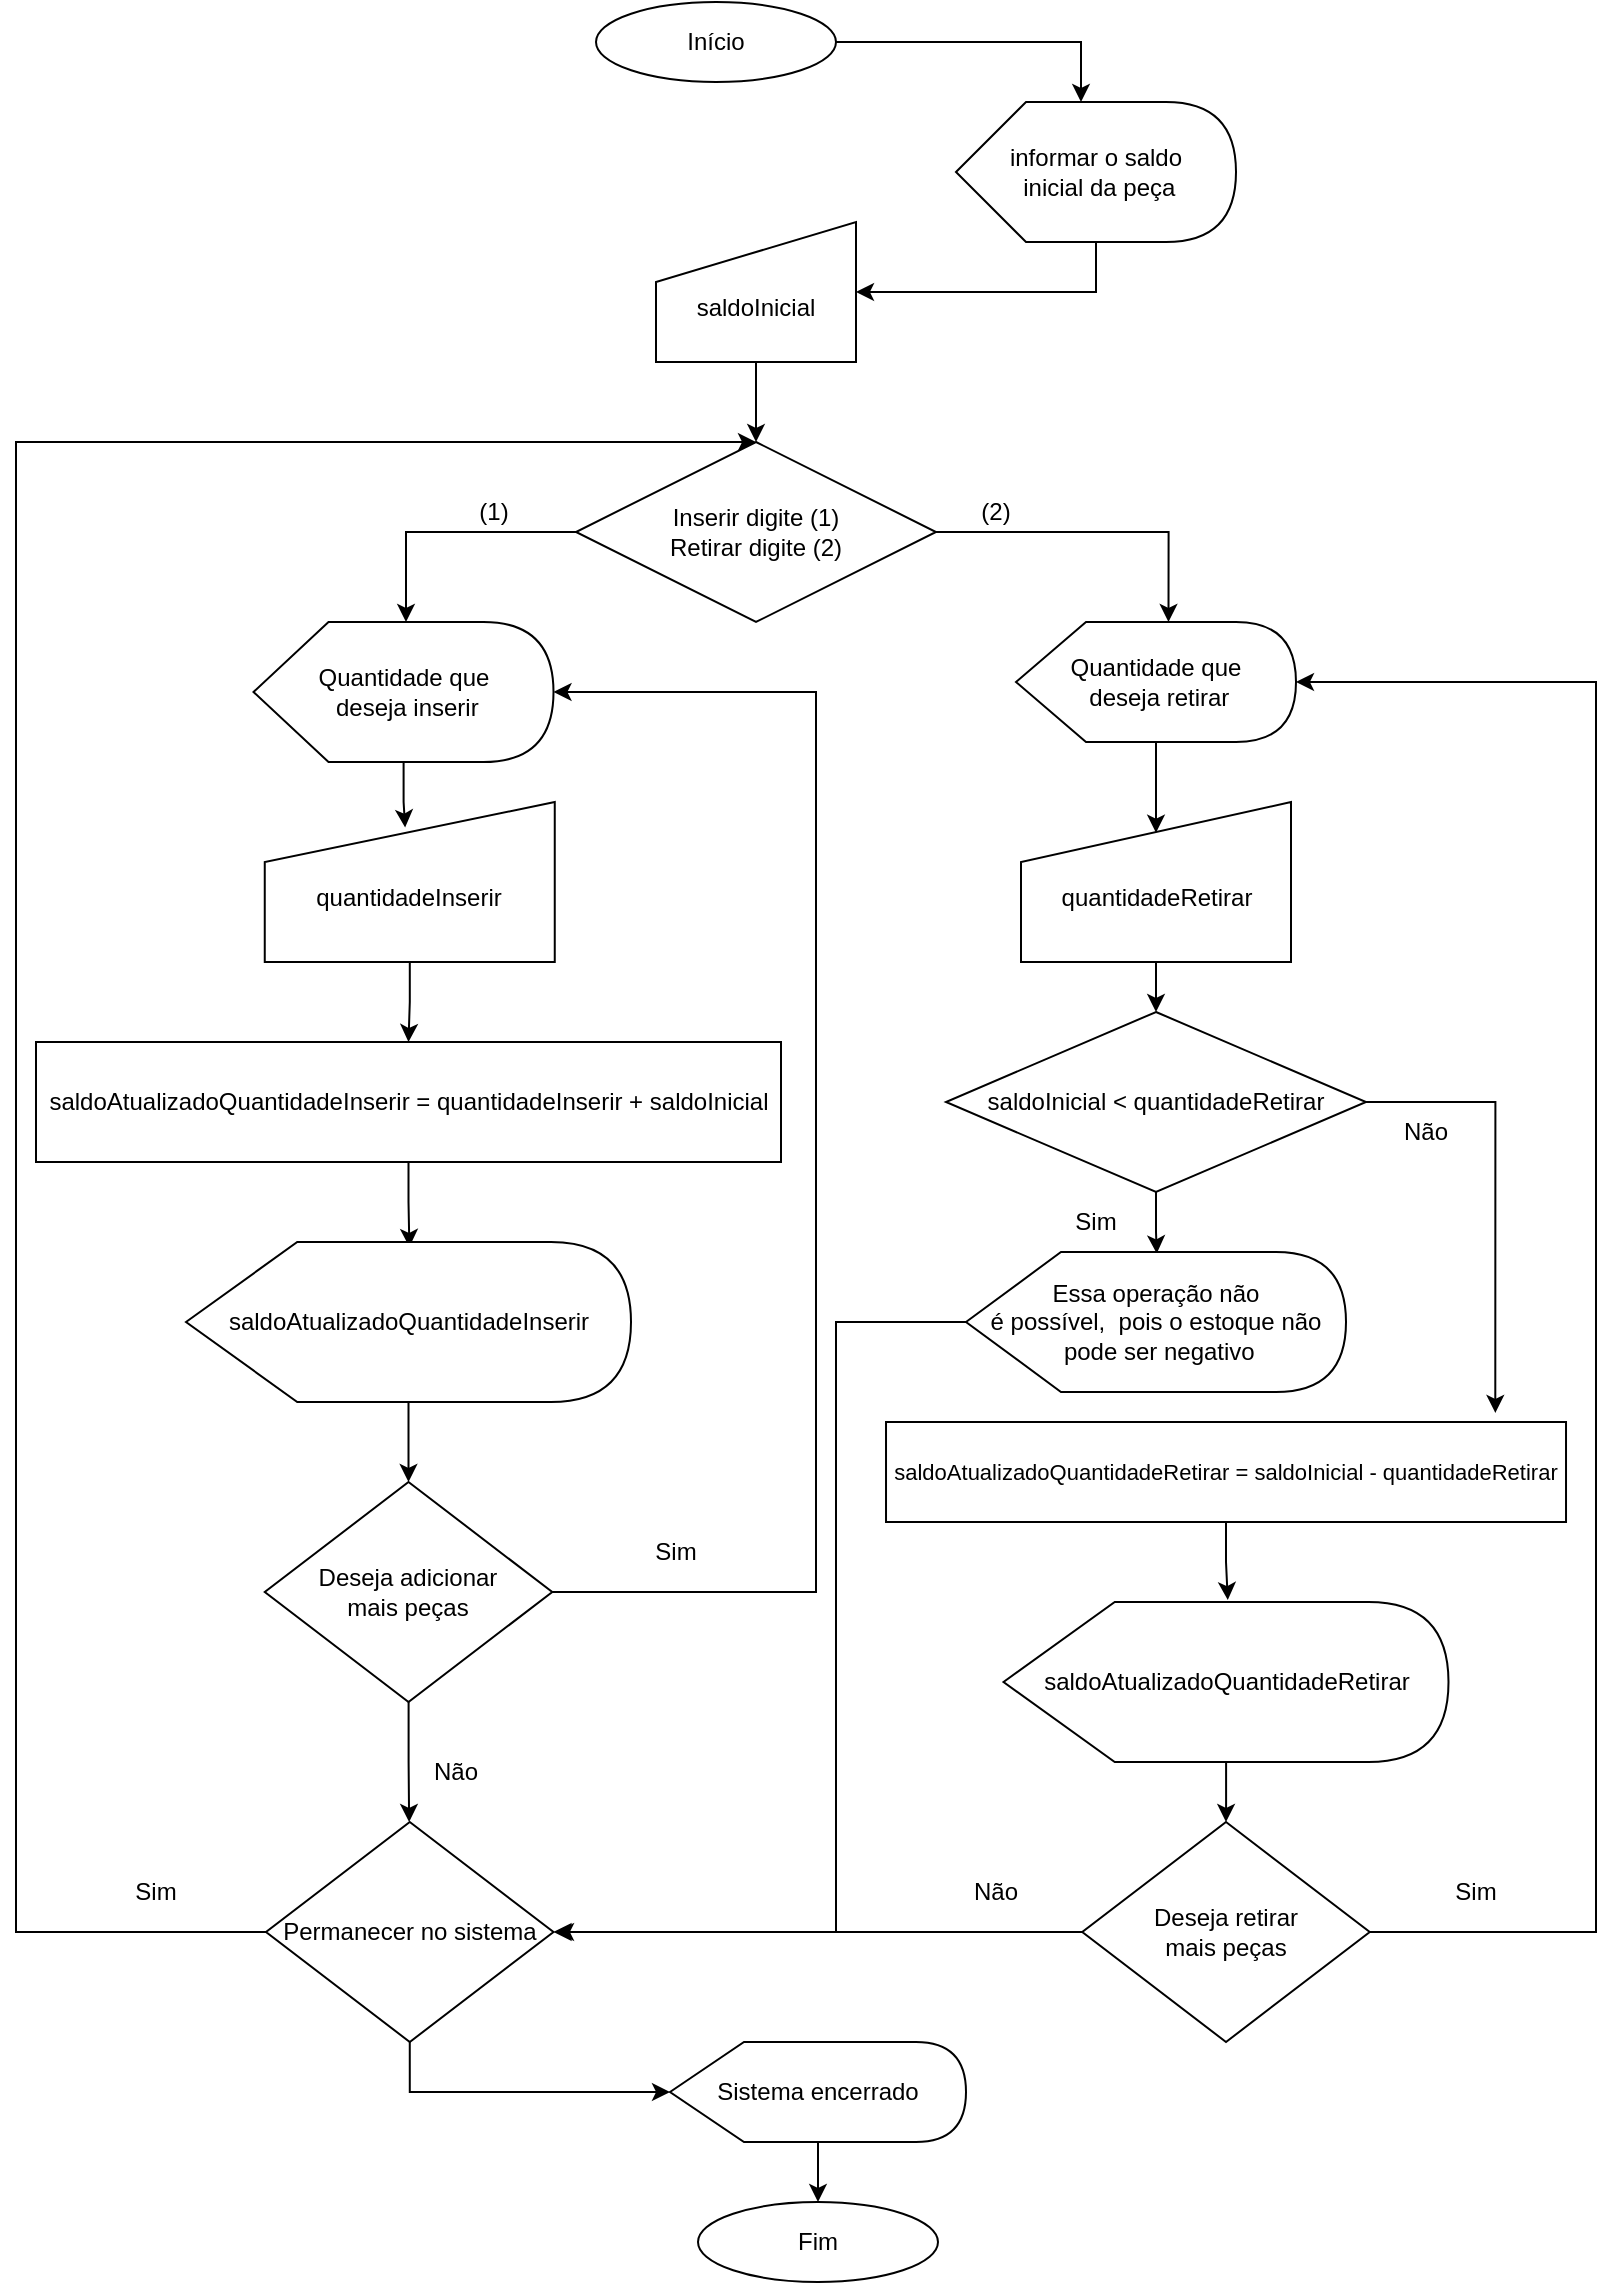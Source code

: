 <mxfile version="21.3.3" type="github">
  <diagram name="Página-1" id="WQ8vJuSL8quvfqCCU9tl">
    <mxGraphModel dx="533" dy="233" grid="1" gridSize="10" guides="1" tooltips="1" connect="1" arrows="1" fold="1" page="1" pageScale="1" pageWidth="827" pageHeight="1169" math="0" shadow="0">
      <root>
        <mxCell id="0" />
        <mxCell id="1" parent="0" />
        <mxCell id="54azmL67wLqtKhJhB7nY-5" style="edgeStyle=orthogonalEdgeStyle;rounded=0;orthogonalLoop=1;jettySize=auto;html=1;entryX=0;entryY=0;entryDx=62.5;entryDy=0;entryPerimeter=0;" edge="1" parent="1" source="54azmL67wLqtKhJhB7nY-1" target="54azmL67wLqtKhJhB7nY-4">
          <mxGeometry relative="1" as="geometry" />
        </mxCell>
        <mxCell id="54azmL67wLqtKhJhB7nY-1" value="Início" style="ellipse;whiteSpace=wrap;html=1;" vertex="1" parent="1">
          <mxGeometry x="310" y="20" width="120" height="40" as="geometry" />
        </mxCell>
        <mxCell id="54azmL67wLqtKhJhB7nY-13" style="edgeStyle=orthogonalEdgeStyle;rounded=0;orthogonalLoop=1;jettySize=auto;html=1;entryX=0;entryY=0;entryDx=76.25;entryDy=0;entryPerimeter=0;" edge="1" parent="1" source="54azmL67wLqtKhJhB7nY-3" target="54azmL67wLqtKhJhB7nY-10">
          <mxGeometry relative="1" as="geometry" />
        </mxCell>
        <mxCell id="54azmL67wLqtKhJhB7nY-14" style="edgeStyle=orthogonalEdgeStyle;rounded=0;orthogonalLoop=1;jettySize=auto;html=1;entryX=0;entryY=0;entryDx=76.25;entryDy=0;entryPerimeter=0;" edge="1" parent="1" source="54azmL67wLqtKhJhB7nY-3" target="54azmL67wLqtKhJhB7nY-12">
          <mxGeometry relative="1" as="geometry" />
        </mxCell>
        <mxCell id="54azmL67wLqtKhJhB7nY-3" value="Inserir digite (1)&lt;br&gt;Retirar digite (2)" style="rhombus;whiteSpace=wrap;html=1;" vertex="1" parent="1">
          <mxGeometry x="300" y="240" width="180" height="90" as="geometry" />
        </mxCell>
        <mxCell id="54azmL67wLqtKhJhB7nY-8" style="edgeStyle=orthogonalEdgeStyle;rounded=0;orthogonalLoop=1;jettySize=auto;html=1;entryX=1;entryY=0.5;entryDx=0;entryDy=0;exitX=0;exitY=0;exitDx=70;exitDy=70;exitPerimeter=0;" edge="1" parent="1" source="54azmL67wLqtKhJhB7nY-4" target="54azmL67wLqtKhJhB7nY-7">
          <mxGeometry relative="1" as="geometry" />
        </mxCell>
        <mxCell id="54azmL67wLqtKhJhB7nY-4" value="informar o saldo&lt;br&gt;&amp;nbsp;inicial da peça" style="shape=display;whiteSpace=wrap;html=1;" vertex="1" parent="1">
          <mxGeometry x="490" y="70" width="140" height="70" as="geometry" />
        </mxCell>
        <mxCell id="54azmL67wLqtKhJhB7nY-9" style="edgeStyle=orthogonalEdgeStyle;rounded=0;orthogonalLoop=1;jettySize=auto;html=1;entryX=0.5;entryY=0;entryDx=0;entryDy=0;" edge="1" parent="1" source="54azmL67wLqtKhJhB7nY-7" target="54azmL67wLqtKhJhB7nY-3">
          <mxGeometry relative="1" as="geometry" />
        </mxCell>
        <mxCell id="54azmL67wLqtKhJhB7nY-7" value="&lt;br&gt;saldoInicial" style="shape=manualInput;whiteSpace=wrap;html=1;" vertex="1" parent="1">
          <mxGeometry x="340" y="130" width="100" height="70" as="geometry" />
        </mxCell>
        <mxCell id="54azmL67wLqtKhJhB7nY-18" style="edgeStyle=orthogonalEdgeStyle;rounded=0;orthogonalLoop=1;jettySize=auto;html=1;entryX=0.484;entryY=0.16;entryDx=0;entryDy=0;entryPerimeter=0;" edge="1" parent="1" source="54azmL67wLqtKhJhB7nY-10" target="54azmL67wLqtKhJhB7nY-16">
          <mxGeometry relative="1" as="geometry" />
        </mxCell>
        <mxCell id="54azmL67wLqtKhJhB7nY-10" value="Quantidade que&lt;br&gt;&amp;nbsp;deseja inserir" style="shape=display;whiteSpace=wrap;html=1;" vertex="1" parent="1">
          <mxGeometry x="138.75" y="330" width="150" height="70" as="geometry" />
        </mxCell>
        <mxCell id="54azmL67wLqtKhJhB7nY-19" style="edgeStyle=orthogonalEdgeStyle;rounded=0;orthogonalLoop=1;jettySize=auto;html=1;entryX=0.5;entryY=0.192;entryDx=0;entryDy=0;entryPerimeter=0;" edge="1" parent="1" source="54azmL67wLqtKhJhB7nY-12" target="54azmL67wLqtKhJhB7nY-17">
          <mxGeometry relative="1" as="geometry" />
        </mxCell>
        <mxCell id="54azmL67wLqtKhJhB7nY-12" value="Quantidade que&lt;br&gt;&amp;nbsp;deseja retirar" style="shape=display;whiteSpace=wrap;html=1;" vertex="1" parent="1">
          <mxGeometry x="520" y="330" width="140" height="60" as="geometry" />
        </mxCell>
        <mxCell id="54azmL67wLqtKhJhB7nY-24" style="edgeStyle=orthogonalEdgeStyle;rounded=0;orthogonalLoop=1;jettySize=auto;html=1;" edge="1" parent="1" source="54azmL67wLqtKhJhB7nY-16" target="54azmL67wLqtKhJhB7nY-20">
          <mxGeometry relative="1" as="geometry" />
        </mxCell>
        <mxCell id="54azmL67wLqtKhJhB7nY-16" value="&lt;br&gt;quantidadeInserir" style="shape=manualInput;whiteSpace=wrap;html=1;" vertex="1" parent="1">
          <mxGeometry x="144.38" y="420" width="145" height="80" as="geometry" />
        </mxCell>
        <mxCell id="54azmL67wLqtKhJhB7nY-51" style="edgeStyle=orthogonalEdgeStyle;rounded=0;orthogonalLoop=1;jettySize=auto;html=1;entryX=0.5;entryY=0;entryDx=0;entryDy=0;" edge="1" parent="1" source="54azmL67wLqtKhJhB7nY-17" target="54azmL67wLqtKhJhB7nY-48">
          <mxGeometry relative="1" as="geometry" />
        </mxCell>
        <mxCell id="54azmL67wLqtKhJhB7nY-17" value="&lt;br&gt;quantidadeRetirar" style="shape=manualInput;whiteSpace=wrap;html=1;" vertex="1" parent="1">
          <mxGeometry x="522.5" y="420" width="135" height="80" as="geometry" />
        </mxCell>
        <mxCell id="54azmL67wLqtKhJhB7nY-27" style="edgeStyle=orthogonalEdgeStyle;rounded=0;orthogonalLoop=1;jettySize=auto;html=1;entryX=0.502;entryY=0.031;entryDx=0;entryDy=0;entryPerimeter=0;" edge="1" parent="1" source="54azmL67wLqtKhJhB7nY-20" target="54azmL67wLqtKhJhB7nY-25">
          <mxGeometry relative="1" as="geometry" />
        </mxCell>
        <mxCell id="54azmL67wLqtKhJhB7nY-20" value="saldoAtualizadoQuantidadeInserir = quantidadeInserir + saldoInicial" style="rounded=0;whiteSpace=wrap;html=1;" vertex="1" parent="1">
          <mxGeometry x="30" y="540" width="372.5" height="60" as="geometry" />
        </mxCell>
        <mxCell id="54azmL67wLqtKhJhB7nY-38" style="edgeStyle=orthogonalEdgeStyle;rounded=0;orthogonalLoop=1;jettySize=auto;html=1;entryX=0.5;entryY=0;entryDx=0;entryDy=0;" edge="1" parent="1" source="54azmL67wLqtKhJhB7nY-25" target="54azmL67wLqtKhJhB7nY-34">
          <mxGeometry relative="1" as="geometry" />
        </mxCell>
        <mxCell id="54azmL67wLqtKhJhB7nY-25" value="saldoAtualizadoQuantidadeInserir" style="shape=display;whiteSpace=wrap;html=1;" vertex="1" parent="1">
          <mxGeometry x="105" y="640" width="222.5" height="80" as="geometry" />
        </mxCell>
        <mxCell id="54azmL67wLqtKhJhB7nY-35" style="edgeStyle=orthogonalEdgeStyle;rounded=0;orthogonalLoop=1;jettySize=auto;html=1;entryX=1;entryY=0.5;entryDx=0;entryDy=0;entryPerimeter=0;" edge="1" parent="1" source="54azmL67wLqtKhJhB7nY-34" target="54azmL67wLqtKhJhB7nY-10">
          <mxGeometry relative="1" as="geometry">
            <mxPoint x="420" y="460" as="targetPoint" />
            <Array as="points">
              <mxPoint x="420" y="815" />
              <mxPoint x="420" y="365" />
            </Array>
          </mxGeometry>
        </mxCell>
        <mxCell id="54azmL67wLqtKhJhB7nY-41" style="edgeStyle=orthogonalEdgeStyle;rounded=0;orthogonalLoop=1;jettySize=auto;html=1;entryX=0;entryY=0;entryDx=119.062;entryDy=0;entryPerimeter=0;" edge="1" parent="1" source="54azmL67wLqtKhJhB7nY-34">
          <mxGeometry relative="1" as="geometry">
            <mxPoint x="216.563" y="930" as="targetPoint" />
          </mxGeometry>
        </mxCell>
        <mxCell id="54azmL67wLqtKhJhB7nY-34" value="Deseja adicionar &lt;br&gt;mais peças" style="rhombus;whiteSpace=wrap;html=1;" vertex="1" parent="1">
          <mxGeometry x="144.38" y="760" width="143.75" height="110" as="geometry" />
        </mxCell>
        <mxCell id="54azmL67wLqtKhJhB7nY-36" value="Sim" style="text;strokeColor=none;align=center;fillColor=none;html=1;verticalAlign=middle;whiteSpace=wrap;rounded=0;" vertex="1" parent="1">
          <mxGeometry x="320" y="780" width="60" height="30" as="geometry" />
        </mxCell>
        <mxCell id="54azmL67wLqtKhJhB7nY-43" style="edgeStyle=orthogonalEdgeStyle;rounded=0;orthogonalLoop=1;jettySize=auto;html=1;" edge="1" parent="1" source="54azmL67wLqtKhJhB7nY-40">
          <mxGeometry relative="1" as="geometry">
            <mxPoint x="390" y="240" as="targetPoint" />
            <Array as="points">
              <mxPoint x="20" y="985" />
              <mxPoint x="20" y="240" />
            </Array>
          </mxGeometry>
        </mxCell>
        <mxCell id="54azmL67wLqtKhJhB7nY-78" style="edgeStyle=orthogonalEdgeStyle;rounded=0;orthogonalLoop=1;jettySize=auto;html=1;exitX=0.5;exitY=1;exitDx=0;exitDy=0;" edge="1" parent="1" source="54azmL67wLqtKhJhB7nY-40" target="54azmL67wLqtKhJhB7nY-72">
          <mxGeometry relative="1" as="geometry" />
        </mxCell>
        <mxCell id="54azmL67wLqtKhJhB7nY-40" value="Permanecer no sistema" style="rhombus;whiteSpace=wrap;html=1;" vertex="1" parent="1">
          <mxGeometry x="145.01" y="930" width="143.75" height="110" as="geometry" />
        </mxCell>
        <mxCell id="54azmL67wLqtKhJhB7nY-44" value="Sim" style="text;strokeColor=none;align=center;fillColor=none;html=1;verticalAlign=middle;whiteSpace=wrap;rounded=0;" vertex="1" parent="1">
          <mxGeometry x="60" y="950" width="60" height="30" as="geometry" />
        </mxCell>
        <mxCell id="54azmL67wLqtKhJhB7nY-45" value="Não" style="text;strokeColor=none;align=center;fillColor=none;html=1;verticalAlign=middle;whiteSpace=wrap;rounded=0;" vertex="1" parent="1">
          <mxGeometry x="210" y="890" width="60" height="30" as="geometry" />
        </mxCell>
        <mxCell id="54azmL67wLqtKhJhB7nY-57" style="edgeStyle=orthogonalEdgeStyle;rounded=0;orthogonalLoop=1;jettySize=auto;html=1;entryX=0.502;entryY=0.01;entryDx=0;entryDy=0;entryPerimeter=0;" edge="1" parent="1" source="54azmL67wLqtKhJhB7nY-48" target="54azmL67wLqtKhJhB7nY-52">
          <mxGeometry relative="1" as="geometry" />
        </mxCell>
        <mxCell id="54azmL67wLqtKhJhB7nY-76" style="edgeStyle=orthogonalEdgeStyle;rounded=0;orthogonalLoop=1;jettySize=auto;html=1;entryX=0.896;entryY=-0.091;entryDx=0;entryDy=0;entryPerimeter=0;" edge="1" parent="1" source="54azmL67wLqtKhJhB7nY-48" target="54azmL67wLqtKhJhB7nY-75">
          <mxGeometry relative="1" as="geometry">
            <mxPoint x="760" y="710" as="targetPoint" />
            <Array as="points">
              <mxPoint x="760" y="570" />
            </Array>
          </mxGeometry>
        </mxCell>
        <mxCell id="54azmL67wLqtKhJhB7nY-48" value="saldoInicial &amp;lt; quantidadeRetirar" style="rhombus;whiteSpace=wrap;html=1;" vertex="1" parent="1">
          <mxGeometry x="485" y="525" width="210" height="90" as="geometry" />
        </mxCell>
        <mxCell id="54azmL67wLqtKhJhB7nY-67" style="edgeStyle=orthogonalEdgeStyle;rounded=0;orthogonalLoop=1;jettySize=auto;html=1;entryX=0.504;entryY=-0.012;entryDx=0;entryDy=0;entryPerimeter=0;" edge="1" parent="1" source="54azmL67wLqtKhJhB7nY-75" target="54azmL67wLqtKhJhB7nY-64">
          <mxGeometry relative="1" as="geometry">
            <mxPoint x="620" y="790" as="sourcePoint" />
            <Array as="points" />
          </mxGeometry>
        </mxCell>
        <mxCell id="54azmL67wLqtKhJhB7nY-59" style="edgeStyle=orthogonalEdgeStyle;rounded=0;orthogonalLoop=1;jettySize=auto;html=1;entryX=1;entryY=0.5;entryDx=0;entryDy=0;" edge="1" parent="1" source="54azmL67wLqtKhJhB7nY-52" target="54azmL67wLqtKhJhB7nY-40">
          <mxGeometry relative="1" as="geometry">
            <Array as="points">
              <mxPoint x="430" y="680" />
              <mxPoint x="430" y="985" />
            </Array>
          </mxGeometry>
        </mxCell>
        <mxCell id="54azmL67wLqtKhJhB7nY-60" value="Sim" style="text;strokeColor=none;align=center;fillColor=none;html=1;verticalAlign=middle;whiteSpace=wrap;rounded=0;" vertex="1" parent="1">
          <mxGeometry x="530" y="615" width="60" height="30" as="geometry" />
        </mxCell>
        <mxCell id="54azmL67wLqtKhJhB7nY-52" value="Essa operação não &lt;br&gt;é possível,&amp;nbsp; pois o estoque não&lt;br&gt;&amp;nbsp;pode ser negativo" style="shape=display;whiteSpace=wrap;html=1;" vertex="1" parent="1">
          <mxGeometry x="495" y="645" width="190" height="70" as="geometry" />
        </mxCell>
        <mxCell id="54azmL67wLqtKhJhB7nY-63" value="Não" style="text;strokeColor=none;align=center;fillColor=none;html=1;verticalAlign=middle;whiteSpace=wrap;rounded=0;" vertex="1" parent="1">
          <mxGeometry x="695" y="570" width="60" height="30" as="geometry" />
        </mxCell>
        <mxCell id="54azmL67wLqtKhJhB7nY-68" style="edgeStyle=orthogonalEdgeStyle;rounded=0;orthogonalLoop=1;jettySize=auto;html=1;entryX=0.5;entryY=0;entryDx=0;entryDy=0;" edge="1" parent="1" source="54azmL67wLqtKhJhB7nY-64" target="54azmL67wLqtKhJhB7nY-65">
          <mxGeometry relative="1" as="geometry" />
        </mxCell>
        <mxCell id="54azmL67wLqtKhJhB7nY-64" value="saldoAtualizadoQuantidadeRetirar" style="shape=display;whiteSpace=wrap;html=1;" vertex="1" parent="1">
          <mxGeometry x="513.75" y="820" width="222.5" height="80" as="geometry" />
        </mxCell>
        <mxCell id="54azmL67wLqtKhJhB7nY-70" style="edgeStyle=orthogonalEdgeStyle;rounded=0;orthogonalLoop=1;jettySize=auto;html=1;" edge="1" parent="1" source="54azmL67wLqtKhJhB7nY-65">
          <mxGeometry relative="1" as="geometry">
            <mxPoint x="290" y="985" as="targetPoint" />
          </mxGeometry>
        </mxCell>
        <mxCell id="54azmL67wLqtKhJhB7nY-74" style="edgeStyle=orthogonalEdgeStyle;rounded=0;orthogonalLoop=1;jettySize=auto;html=1;exitX=1;exitY=0.5;exitDx=0;exitDy=0;entryX=1;entryY=0.5;entryDx=0;entryDy=0;entryPerimeter=0;" edge="1" parent="1" source="54azmL67wLqtKhJhB7nY-65" target="54azmL67wLqtKhJhB7nY-12">
          <mxGeometry relative="1" as="geometry">
            <mxPoint x="680" y="420" as="targetPoint" />
            <Array as="points">
              <mxPoint x="810" y="985" />
              <mxPoint x="810" y="360" />
            </Array>
          </mxGeometry>
        </mxCell>
        <mxCell id="54azmL67wLqtKhJhB7nY-65" value="Deseja retirar&lt;br&gt;mais peças" style="rhombus;whiteSpace=wrap;html=1;" vertex="1" parent="1">
          <mxGeometry x="553.13" y="930" width="143.75" height="110" as="geometry" />
        </mxCell>
        <mxCell id="54azmL67wLqtKhJhB7nY-71" value="Não" style="text;strokeColor=none;align=center;fillColor=none;html=1;verticalAlign=middle;whiteSpace=wrap;rounded=0;" vertex="1" parent="1">
          <mxGeometry x="480" y="950" width="60" height="30" as="geometry" />
        </mxCell>
        <mxCell id="54azmL67wLqtKhJhB7nY-81" style="edgeStyle=orthogonalEdgeStyle;rounded=0;orthogonalLoop=1;jettySize=auto;html=1;entryX=0.5;entryY=0;entryDx=0;entryDy=0;" edge="1" parent="1" source="54azmL67wLqtKhJhB7nY-72" target="54azmL67wLqtKhJhB7nY-79">
          <mxGeometry relative="1" as="geometry" />
        </mxCell>
        <mxCell id="54azmL67wLqtKhJhB7nY-72" value="Sistema encerrado" style="shape=display;whiteSpace=wrap;html=1;" vertex="1" parent="1">
          <mxGeometry x="347" y="1040" width="148" height="50" as="geometry" />
        </mxCell>
        <mxCell id="54azmL67wLqtKhJhB7nY-75" value="&lt;font style=&quot;font-size: 11px;&quot;&gt;saldoAtualizadoQuantidadeRetirar = saldoInicial - quantidadeRetirar&lt;/font&gt;" style="rounded=0;whiteSpace=wrap;html=1;" vertex="1" parent="1">
          <mxGeometry x="455.01" y="730" width="340" height="50" as="geometry" />
        </mxCell>
        <mxCell id="54azmL67wLqtKhJhB7nY-77" value="Sim" style="text;strokeColor=none;align=center;fillColor=none;html=1;verticalAlign=middle;whiteSpace=wrap;rounded=0;" vertex="1" parent="1">
          <mxGeometry x="720" y="950" width="60" height="30" as="geometry" />
        </mxCell>
        <mxCell id="54azmL67wLqtKhJhB7nY-79" value="Fim" style="ellipse;whiteSpace=wrap;html=1;" vertex="1" parent="1">
          <mxGeometry x="361" y="1120" width="120" height="40" as="geometry" />
        </mxCell>
        <mxCell id="54azmL67wLqtKhJhB7nY-82" value="(2)" style="text;strokeColor=none;align=center;fillColor=none;html=1;verticalAlign=middle;whiteSpace=wrap;rounded=0;" vertex="1" parent="1">
          <mxGeometry x="480" y="260" width="60" height="30" as="geometry" />
        </mxCell>
        <mxCell id="54azmL67wLqtKhJhB7nY-83" value="(1)" style="text;strokeColor=none;align=center;fillColor=none;html=1;verticalAlign=middle;whiteSpace=wrap;rounded=0;" vertex="1" parent="1">
          <mxGeometry x="229.38" y="260" width="60" height="30" as="geometry" />
        </mxCell>
      </root>
    </mxGraphModel>
  </diagram>
</mxfile>
